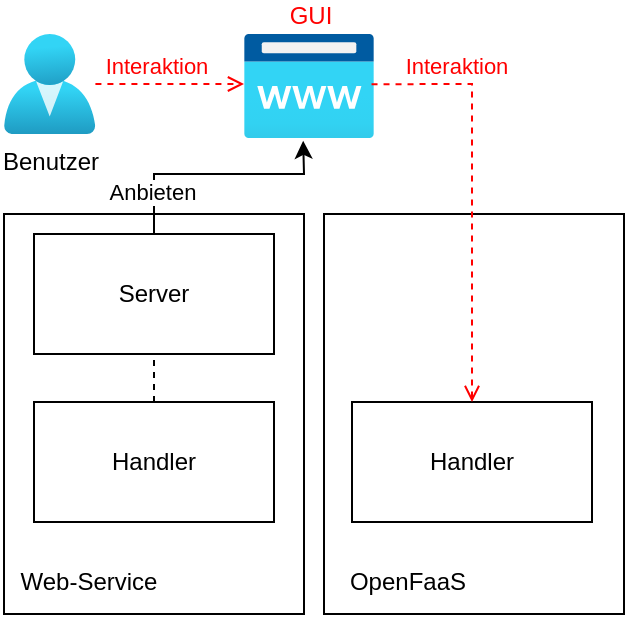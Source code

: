 <mxfile version="16.5.1" type="device"><diagram id="PbypmqL6faJBwPtph8iI" name="Seite-1"><mxGraphModel dx="981" dy="597" grid="1" gridSize="10" guides="1" tooltips="1" connect="1" arrows="1" fold="1" page="1" pageScale="1" pageWidth="827" pageHeight="1169" math="0" shadow="0"><root><mxCell id="0"/><mxCell id="1" parent="0"/><mxCell id="lAr65FAP6mh5BTawciur-10" value="" style="rounded=0;whiteSpace=wrap;html=1;fillColor=none;" parent="1" vertex="1"><mxGeometry x="170" y="110" width="150" height="200" as="geometry"/></mxCell><mxCell id="lAr65FAP6mh5BTawciur-2" value="Handler" style="rounded=0;whiteSpace=wrap;html=1;fillColor=none;strokeColor=#000000;" parent="1" vertex="1"><mxGeometry x="184" y="204" width="120" height="60" as="geometry"/></mxCell><mxCell id="lAr65FAP6mh5BTawciur-3" value="OpenFaaS" style="text;html=1;strokeColor=none;fillColor=none;align=center;verticalAlign=middle;whiteSpace=wrap;rounded=0;" parent="1" vertex="1"><mxGeometry x="174" y="279" width="76" height="30" as="geometry"/></mxCell><mxCell id="lAr65FAP6mh5BTawciur-5" value="" style="rounded=0;whiteSpace=wrap;html=1;fillColor=none;" parent="1" vertex="1"><mxGeometry x="10" y="110" width="150" height="200" as="geometry"/></mxCell><mxCell id="lAr65FAP6mh5BTawciur-6" value="Server" style="rounded=0;whiteSpace=wrap;html=1;fillColor=none;strokeColor=default;" parent="1" vertex="1"><mxGeometry x="25" y="120" width="120" height="60" as="geometry"/></mxCell><mxCell id="lAr65FAP6mh5BTawciur-7" value="Handler" style="rounded=0;whiteSpace=wrap;html=1;fillColor=none;strokeColor=#000000;" parent="1" vertex="1"><mxGeometry x="25" y="204" width="120" height="60" as="geometry"/></mxCell><mxCell id="lAr65FAP6mh5BTawciur-8" value="Web-Service" style="text;html=1;strokeColor=none;fillColor=none;align=center;verticalAlign=middle;whiteSpace=wrap;rounded=0;" parent="1" vertex="1"><mxGeometry x="15" y="279" width="75" height="30" as="geometry"/></mxCell><mxCell id="lAr65FAP6mh5BTawciur-11" value="GUI" style="aspect=fixed;html=1;points=[];align=center;image;fontSize=12;image=img/lib/azure2/app_services/App_Service_Domains.svg;strokeColor=#000000;fillColor=none;labelPosition=center;verticalLabelPosition=top;verticalAlign=bottom;fontColor=#FF0000;" parent="1" vertex="1"><mxGeometry x="130" y="20" width="65" height="52" as="geometry"/></mxCell><mxCell id="lAr65FAP6mh5BTawciur-12" value="" style="endArrow=classic;html=1;rounded=0;exitX=0.5;exitY=0;exitDx=0;exitDy=0;entryX=0.455;entryY=1.027;entryDx=0;entryDy=0;entryPerimeter=0;" parent="1" source="lAr65FAP6mh5BTawciur-6" target="lAr65FAP6mh5BTawciur-11" edge="1"><mxGeometry width="50" height="50" relative="1" as="geometry"><mxPoint x="60" y="80" as="sourcePoint"/><mxPoint x="163" y="90" as="targetPoint"/><Array as="points"><mxPoint x="85" y="90"/><mxPoint x="160" y="90"/></Array></mxGeometry></mxCell><mxCell id="lAr65FAP6mh5BTawciur-13" value="Anbieten" style="edgeLabel;html=1;align=center;verticalAlign=middle;resizable=0;points=[];" parent="lAr65FAP6mh5BTawciur-12" vertex="1" connectable="0"><mxGeometry x="-0.403" y="-1" relative="1" as="geometry"><mxPoint x="-8" y="8" as="offset"/></mxGeometry></mxCell><mxCell id="lAr65FAP6mh5BTawciur-14" value="Benutzer" style="aspect=fixed;html=1;points=[];align=center;image;fontSize=12;image=img/lib/azure2/identity/Users.svg;strokeColor=#000000;fillColor=none;" parent="1" vertex="1"><mxGeometry x="10" y="20" width="45.71" height="50" as="geometry"/></mxCell><mxCell id="f93zSnxvPsuUrKXo-qwz-2" value="" style="endArrow=open;dashed=1;html=1;rounded=0;endFill=0;fontColor=#FF0000;strokeColor=#FF0000;" edge="1" parent="1" source="lAr65FAP6mh5BTawciur-14"><mxGeometry width="50" height="50" relative="1" as="geometry"><mxPoint x="410" y="100" as="sourcePoint"/><mxPoint x="130" y="45" as="targetPoint"/></mxGeometry></mxCell><mxCell id="f93zSnxvPsuUrKXo-qwz-3" value="" style="endArrow=none;dashed=1;html=1;rounded=0;exitX=0.5;exitY=0;exitDx=0;exitDy=0;entryX=0.5;entryY=1;entryDx=0;entryDy=0;" edge="1" parent="1" source="lAr65FAP6mh5BTawciur-7" target="lAr65FAP6mh5BTawciur-6"><mxGeometry width="50" height="50" relative="1" as="geometry"><mxPoint x="360" y="130" as="sourcePoint"/><mxPoint x="410" y="80" as="targetPoint"/></mxGeometry></mxCell><mxCell id="f93zSnxvPsuUrKXo-qwz-4" value="" style="endArrow=none;dashed=1;html=1;rounded=0;entryX=0.98;entryY=0.483;entryDx=0;entryDy=0;entryPerimeter=0;startArrow=open;startFill=0;fontColor=#FF0000;strokeColor=#FF0000;" edge="1" parent="1" source="lAr65FAP6mh5BTawciur-2" target="lAr65FAP6mh5BTawciur-11"><mxGeometry width="50" height="50" relative="1" as="geometry"><mxPoint x="240" y="180" as="sourcePoint"/><mxPoint x="240" y="50" as="targetPoint"/><Array as="points"><mxPoint x="244" y="45"/></Array></mxGeometry></mxCell><mxCell id="f93zSnxvPsuUrKXo-qwz-5" value="Interaktion" style="edgeLabel;html=1;align=center;verticalAlign=middle;resizable=0;points=[];fontColor=#FF0000;" vertex="1" connectable="0" parent="1"><mxGeometry x="89.997" y="40.0" as="geometry"><mxPoint x="-4" y="-4" as="offset"/></mxGeometry></mxCell><mxCell id="f93zSnxvPsuUrKXo-qwz-6" value="Interaktion" style="edgeLabel;html=1;align=center;verticalAlign=middle;resizable=0;points=[];fontColor=#FF0000;" vertex="1" connectable="0" parent="1"><mxGeometry x="239.997" y="40.0" as="geometry"><mxPoint x="-4" y="-4" as="offset"/></mxGeometry></mxCell></root></mxGraphModel></diagram></mxfile>